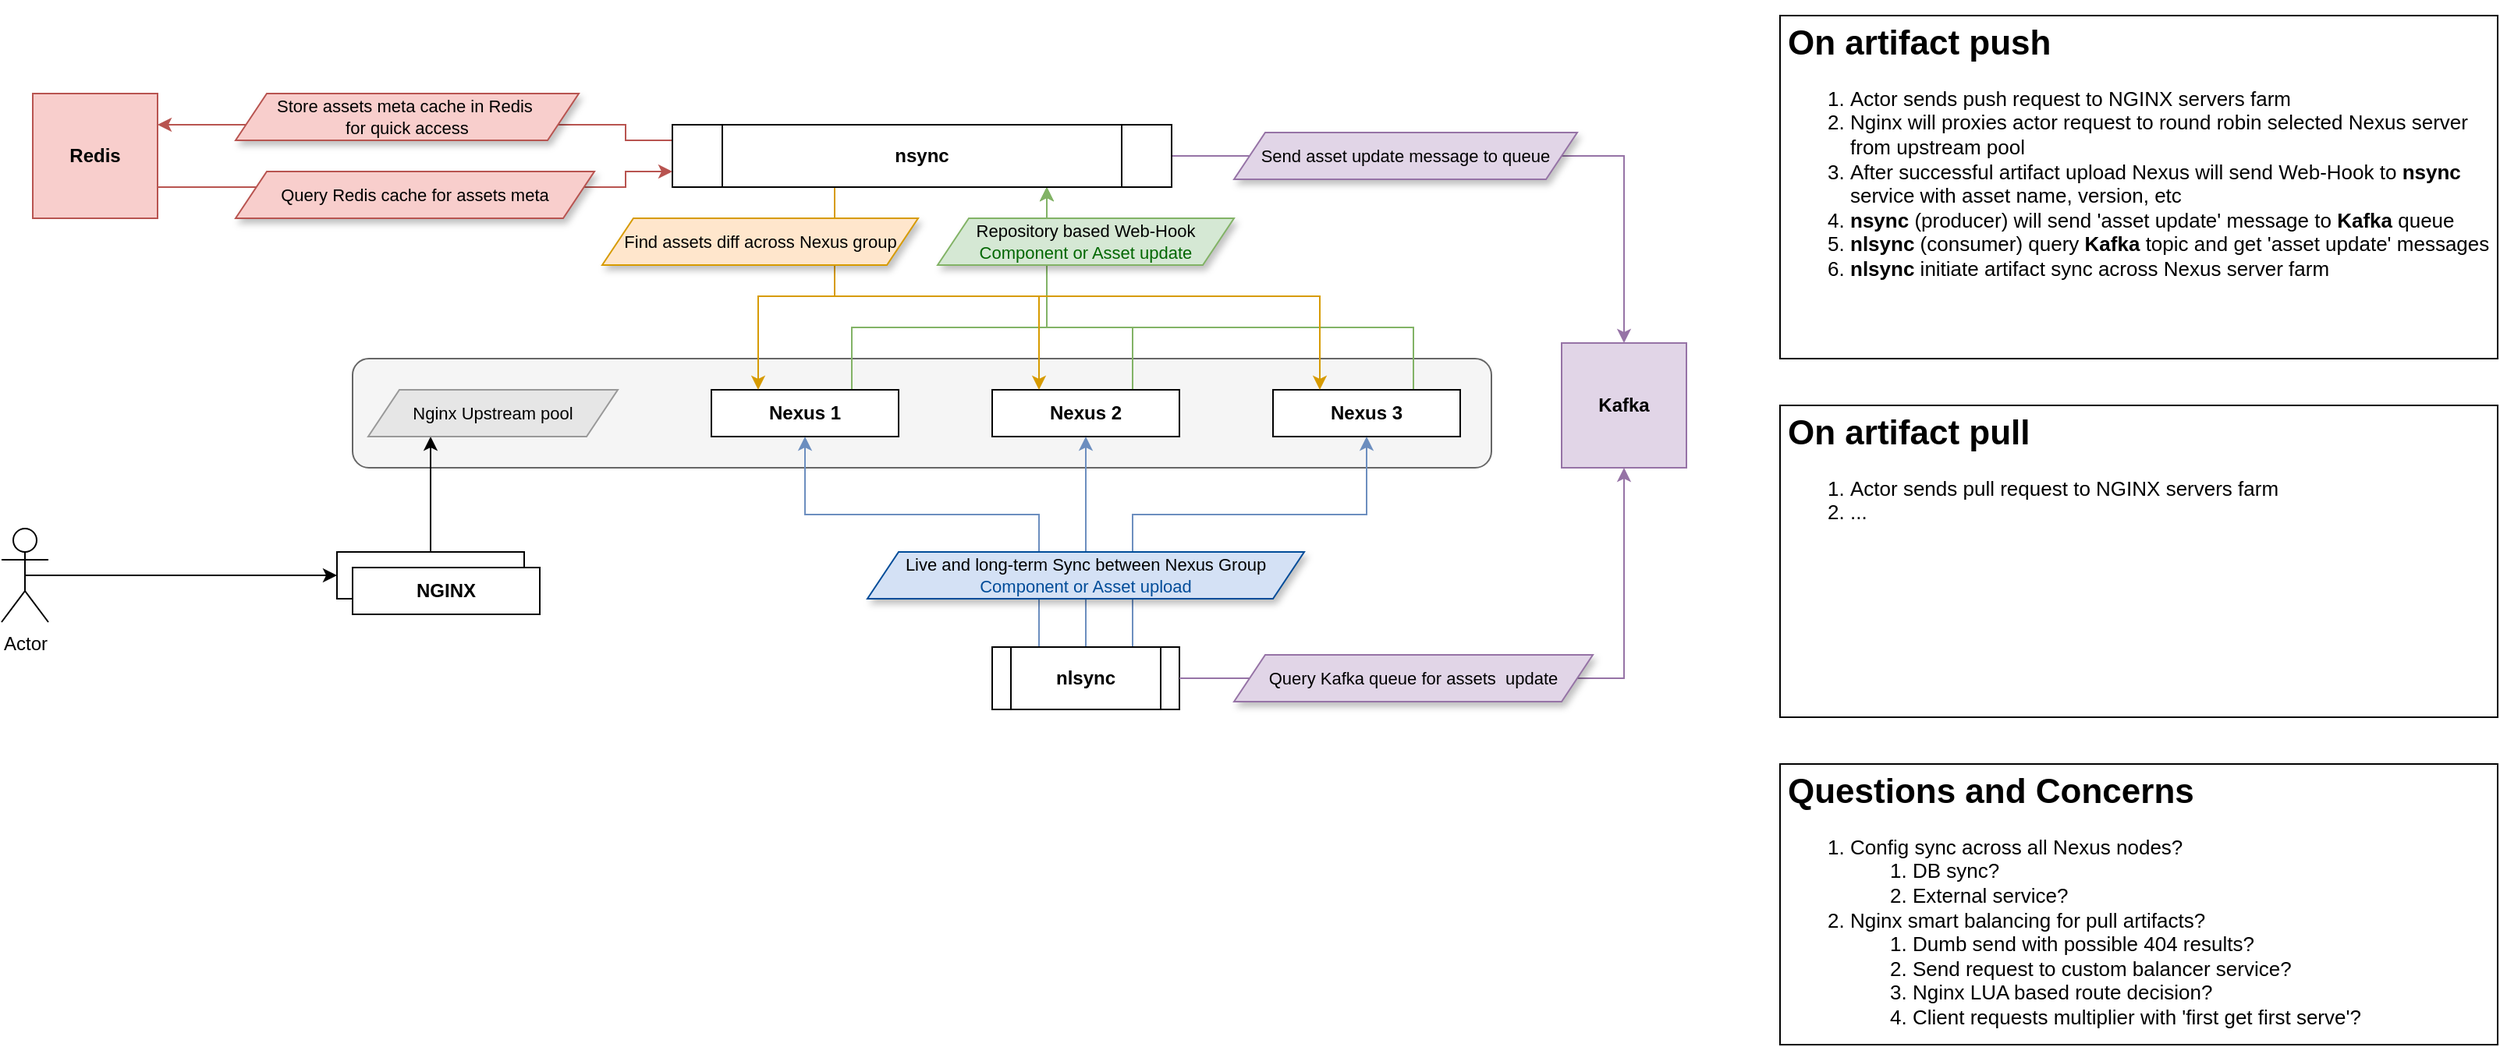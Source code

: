 <mxfile version="20.1.1" type="github"><diagram id="cP3Itts2ENlqfMBmhcql" name="Page-1"><mxGraphModel dx="1722" dy="988" grid="1" gridSize="10" guides="1" tooltips="1" connect="1" arrows="1" fold="1" page="1" pageScale="1" pageWidth="1169" pageHeight="827" math="0" shadow="0"><root><mxCell id="0"/><mxCell id="1" parent="0"/><mxCell id="u5asCRlLQNXpV9XmNsFZ-45" value="" style="rounded=1;whiteSpace=wrap;html=1;shadow=0;fontSize=11;fontColor=#333333;strokeColor=#666666;fillColor=#f5f5f5;" vertex="1" parent="1"><mxGeometry x="285" y="250" width="730" height="70" as="geometry"/></mxCell><mxCell id="u5asCRlLQNXpV9XmNsFZ-56" style="edgeStyle=orthogonalEdgeStyle;rounded=0;orthogonalLoop=1;jettySize=auto;html=1;exitX=0.5;exitY=0.5;exitDx=0;exitDy=0;exitPerimeter=0;entryX=0;entryY=0.5;entryDx=0;entryDy=0;fontSize=11;fontColor=#000000;" edge="1" parent="1" source="u5asCRlLQNXpV9XmNsFZ-1" target="u5asCRlLQNXpV9XmNsFZ-40"><mxGeometry relative="1" as="geometry"/></mxCell><mxCell id="u5asCRlLQNXpV9XmNsFZ-1" value="Actor" style="shape=umlActor;verticalLabelPosition=bottom;verticalAlign=top;html=1;outlineConnect=0;" vertex="1" parent="1"><mxGeometry x="60" y="359" width="30" height="60" as="geometry"/></mxCell><mxCell id="u5asCRlLQNXpV9XmNsFZ-79" style="edgeStyle=orthogonalEdgeStyle;rounded=0;orthogonalLoop=1;jettySize=auto;html=1;exitX=0.75;exitY=0;exitDx=0;exitDy=0;entryX=0.75;entryY=1;entryDx=0;entryDy=0;fontSize=11;fontColor=#97D077;strokeColor=#82b366;fillColor=#d5e8d4;" edge="1" parent="1" source="u5asCRlLQNXpV9XmNsFZ-2" target="u5asCRlLQNXpV9XmNsFZ-8"><mxGeometry relative="1" as="geometry"><Array as="points"><mxPoint x="605" y="230"/><mxPoint x="730" y="230"/></Array></mxGeometry></mxCell><mxCell id="u5asCRlLQNXpV9XmNsFZ-2" value="Nexus 1" style="rounded=0;whiteSpace=wrap;html=1;fontStyle=1" vertex="1" parent="1"><mxGeometry x="515" y="270" width="120" height="30" as="geometry"/></mxCell><mxCell id="u5asCRlLQNXpV9XmNsFZ-77" style="edgeStyle=orthogonalEdgeStyle;rounded=0;orthogonalLoop=1;jettySize=auto;html=1;exitX=0.75;exitY=0;exitDx=0;exitDy=0;fontSize=11;fontColor=#97D077;entryX=0.75;entryY=1;entryDx=0;entryDy=0;strokeColor=#82b366;fillColor=#d5e8d4;" edge="1" parent="1" source="u5asCRlLQNXpV9XmNsFZ-3" target="u5asCRlLQNXpV9XmNsFZ-8"><mxGeometry relative="1" as="geometry"><mxPoint x="790" y="180" as="targetPoint"/><Array as="points"><mxPoint x="785" y="230"/><mxPoint x="730" y="230"/></Array></mxGeometry></mxCell><mxCell id="u5asCRlLQNXpV9XmNsFZ-3" value="Nexus 2" style="rounded=0;whiteSpace=wrap;html=1;fontStyle=1" vertex="1" parent="1"><mxGeometry x="695" y="270" width="120" height="30" as="geometry"/></mxCell><mxCell id="u5asCRlLQNXpV9XmNsFZ-27" style="edgeStyle=orthogonalEdgeStyle;rounded=0;orthogonalLoop=1;jettySize=auto;html=1;exitX=0.75;exitY=0;exitDx=0;exitDy=0;entryX=0.75;entryY=1;entryDx=0;entryDy=0;fontColor=#97D077;fillColor=#d5e8d4;strokeColor=#82b366;" edge="1" parent="1" source="u5asCRlLQNXpV9XmNsFZ-4" target="u5asCRlLQNXpV9XmNsFZ-8"><mxGeometry relative="1" as="geometry"><Array as="points"><mxPoint x="965" y="230"/><mxPoint x="730" y="230"/></Array></mxGeometry></mxCell><mxCell id="u5asCRlLQNXpV9XmNsFZ-4" value="Nexus 3" style="rounded=0;whiteSpace=wrap;html=1;fontStyle=1" vertex="1" parent="1"><mxGeometry x="875" y="270" width="120" height="30" as="geometry"/></mxCell><mxCell id="u5asCRlLQNXpV9XmNsFZ-69" style="edgeStyle=orthogonalEdgeStyle;rounded=0;orthogonalLoop=1;jettySize=auto;html=1;exitX=1;exitY=0.5;exitDx=0;exitDy=0;entryX=0.5;entryY=0;entryDx=0;entryDy=0;fontSize=13;fontColor=#000000;fillColor=#e1d5e7;strokeColor=#9673a6;" edge="1" parent="1" source="u5asCRlLQNXpV9XmNsFZ-8" target="u5asCRlLQNXpV9XmNsFZ-67"><mxGeometry relative="1" as="geometry"/></mxCell><mxCell id="u5asCRlLQNXpV9XmNsFZ-74" style="edgeStyle=orthogonalEdgeStyle;rounded=0;orthogonalLoop=1;jettySize=auto;html=1;exitX=0.25;exitY=1;exitDx=0;exitDy=0;entryX=0.25;entryY=0;entryDx=0;entryDy=0;fontSize=13;fontColor=#000000;fillColor=#ffe6cc;strokeColor=#d79b00;" edge="1" parent="1" source="u5asCRlLQNXpV9XmNsFZ-8" target="u5asCRlLQNXpV9XmNsFZ-2"><mxGeometry relative="1" as="geometry"><Array as="points"><mxPoint x="594" y="140"/><mxPoint x="594" y="210"/><mxPoint x="545" y="210"/></Array></mxGeometry></mxCell><mxCell id="u5asCRlLQNXpV9XmNsFZ-75" style="edgeStyle=orthogonalEdgeStyle;rounded=0;orthogonalLoop=1;jettySize=auto;html=1;exitX=0.25;exitY=1;exitDx=0;exitDy=0;entryX=0.25;entryY=0;entryDx=0;entryDy=0;fontSize=13;fontColor=#000000;fillColor=#ffe6cc;strokeColor=#d79b00;" edge="1" parent="1" source="u5asCRlLQNXpV9XmNsFZ-8" target="u5asCRlLQNXpV9XmNsFZ-3"><mxGeometry relative="1" as="geometry"><Array as="points"><mxPoint x="594" y="140"/><mxPoint x="594" y="210"/><mxPoint x="725" y="210"/></Array></mxGeometry></mxCell><mxCell id="u5asCRlLQNXpV9XmNsFZ-76" style="edgeStyle=orthogonalEdgeStyle;rounded=0;orthogonalLoop=1;jettySize=auto;html=1;exitX=0.25;exitY=1;exitDx=0;exitDy=0;entryX=0.25;entryY=0;entryDx=0;entryDy=0;fontSize=13;fontColor=#000000;fillColor=#ffe6cc;strokeColor=#d79b00;" edge="1" parent="1" source="u5asCRlLQNXpV9XmNsFZ-8" target="u5asCRlLQNXpV9XmNsFZ-4"><mxGeometry relative="1" as="geometry"><Array as="points"><mxPoint x="594" y="140"/><mxPoint x="594" y="210"/><mxPoint x="905" y="210"/></Array></mxGeometry></mxCell><mxCell id="u5asCRlLQNXpV9XmNsFZ-82" style="edgeStyle=orthogonalEdgeStyle;rounded=0;orthogonalLoop=1;jettySize=auto;html=1;exitX=0;exitY=0.25;exitDx=0;exitDy=0;fontSize=11;fontColor=#000000;entryX=1;entryY=0.25;entryDx=0;entryDy=0;fillColor=#f8cecc;strokeColor=#b85450;" edge="1" parent="1" source="u5asCRlLQNXpV9XmNsFZ-8" target="u5asCRlLQNXpV9XmNsFZ-59"><mxGeometry relative="1" as="geometry"><Array as="points"><mxPoint x="460" y="110"/><mxPoint x="460" y="100"/></Array></mxGeometry></mxCell><mxCell id="u5asCRlLQNXpV9XmNsFZ-8" value="nsync" style="shape=process;whiteSpace=wrap;html=1;backgroundOutline=1;fontStyle=1" vertex="1" parent="1"><mxGeometry x="490" y="100" width="320" height="40" as="geometry"/></mxCell><mxCell id="u5asCRlLQNXpV9XmNsFZ-33" style="edgeStyle=orthogonalEdgeStyle;rounded=0;orthogonalLoop=1;jettySize=auto;html=1;exitX=0.75;exitY=0;exitDx=0;exitDy=0;entryX=0.5;entryY=1;entryDx=0;entryDy=0;fontSize=11;fontColor=#006600;fillColor=#dae8fc;strokeColor=#6c8ebf;" edge="1" parent="1" source="u5asCRlLQNXpV9XmNsFZ-9" target="u5asCRlLQNXpV9XmNsFZ-4"><mxGeometry relative="1" as="geometry"><Array as="points"><mxPoint x="785" y="350"/><mxPoint x="935" y="350"/></Array></mxGeometry></mxCell><mxCell id="u5asCRlLQNXpV9XmNsFZ-34" style="edgeStyle=orthogonalEdgeStyle;rounded=0;orthogonalLoop=1;jettySize=auto;html=1;exitX=0.25;exitY=0;exitDx=0;exitDy=0;fontSize=11;fontColor=#006600;fillColor=#dae8fc;strokeColor=#6c8ebf;entryX=0.5;entryY=1;entryDx=0;entryDy=0;" edge="1" parent="1" source="u5asCRlLQNXpV9XmNsFZ-9" target="u5asCRlLQNXpV9XmNsFZ-2"><mxGeometry relative="1" as="geometry"><mxPoint x="565" y="370" as="targetPoint"/><Array as="points"><mxPoint x="725" y="350"/><mxPoint x="575" y="350"/></Array></mxGeometry></mxCell><mxCell id="u5asCRlLQNXpV9XmNsFZ-68" style="edgeStyle=orthogonalEdgeStyle;rounded=0;orthogonalLoop=1;jettySize=auto;html=1;exitX=0.5;exitY=0;exitDx=0;exitDy=0;entryX=0.5;entryY=1;entryDx=0;entryDy=0;fontSize=11;fontColor=#006600;strokeColor=#6c8ebf;fillColor=#dae8fc;" edge="1" parent="1" source="u5asCRlLQNXpV9XmNsFZ-9" target="u5asCRlLQNXpV9XmNsFZ-3"><mxGeometry relative="1" as="geometry"/></mxCell><mxCell id="u5asCRlLQNXpV9XmNsFZ-9" value="nlsync" style="shape=process;whiteSpace=wrap;html=1;backgroundOutline=1;fontStyle=1" vertex="1" parent="1"><mxGeometry x="695" y="435" width="120" height="40" as="geometry"/></mxCell><mxCell id="u5asCRlLQNXpV9XmNsFZ-30" value="Repository based Web-Hook&lt;font style=&quot;font-size: 11px;&quot;&gt;&lt;br style=&quot;font-size: 11px;&quot;&gt;&lt;font color=&quot;#006600&quot; style=&quot;font-size: 11px;&quot;&gt;Component or Asset update&lt;/font&gt;&lt;/font&gt;" style="shape=parallelogram;perimeter=parallelogramPerimeter;whiteSpace=wrap;html=1;fixedSize=1;shadow=1;fontColor=default;strokeColor=#82b366;fillColor=#d5e8d4;gradientColor=none;rounded=0;fontSize=11;" vertex="1" parent="1"><mxGeometry x="660" y="160" width="190" height="30" as="geometry"/></mxCell><mxCell id="u5asCRlLQNXpV9XmNsFZ-35" value="Live and long-term Sync between Nexus Group&lt;font style=&quot;font-size: 11px;&quot;&gt;&lt;br style=&quot;font-size: 11px;&quot;&gt;&lt;font color=&quot;#004c99&quot; style=&quot;font-size: 11px;&quot;&gt;Component or Asset upload&lt;/font&gt;&lt;/font&gt;" style="shape=parallelogram;perimeter=parallelogramPerimeter;whiteSpace=wrap;html=1;fixedSize=1;shadow=1;fontColor=default;strokeColor=#004C99;fillColor=#D4E1F5;gradientColor=none;rounded=0;fontSize=11;" vertex="1" parent="1"><mxGeometry x="615" y="374" width="280" height="30" as="geometry"/></mxCell><mxCell id="u5asCRlLQNXpV9XmNsFZ-39" value="Find assets diff across Nexus group" style="shape=parallelogram;perimeter=parallelogramPerimeter;whiteSpace=wrap;html=1;fixedSize=1;shadow=1;strokeColor=#d79b00;fillColor=#ffe6cc;rounded=0;fontSize=11;" vertex="1" parent="1"><mxGeometry x="445" y="160" width="202.5" height="30" as="geometry"/></mxCell><mxCell id="u5asCRlLQNXpV9XmNsFZ-42" value="" style="group;fontStyle=1" vertex="1" connectable="0" parent="1"><mxGeometry x="275" y="374" width="130" height="40" as="geometry"/></mxCell><mxCell id="u5asCRlLQNXpV9XmNsFZ-40" value="" style="rounded=0;whiteSpace=wrap;html=1;shadow=0;fontSize=12;fontColor=default;strokeColor=default;fillColor=default;" vertex="1" parent="u5asCRlLQNXpV9XmNsFZ-42"><mxGeometry width="120" height="30" as="geometry"/></mxCell><mxCell id="u5asCRlLQNXpV9XmNsFZ-41" value="NGINX" style="rounded=0;whiteSpace=wrap;html=1;shadow=0;fontSize=12;fontColor=default;strokeColor=default;fillColor=default;fontStyle=1" vertex="1" parent="u5asCRlLQNXpV9XmNsFZ-42"><mxGeometry x="10" y="10" width="120" height="30" as="geometry"/></mxCell><mxCell id="u5asCRlLQNXpV9XmNsFZ-46" style="edgeStyle=orthogonalEdgeStyle;rounded=0;orthogonalLoop=1;jettySize=auto;html=1;exitX=0.5;exitY=0;exitDx=0;exitDy=0;entryX=0.25;entryY=1;entryDx=0;entryDy=0;fontSize=11;fontColor=#BF8854;" edge="1" parent="1" source="u5asCRlLQNXpV9XmNsFZ-40" target="u5asCRlLQNXpV9XmNsFZ-52"><mxGeometry relative="1" as="geometry"><mxPoint x="350" y="300" as="targetPoint"/></mxGeometry></mxCell><mxCell id="u5asCRlLQNXpV9XmNsFZ-52" value="Nginx Upstream pool" style="shape=parallelogram;perimeter=parallelogramPerimeter;whiteSpace=wrap;html=1;fixedSize=1;shadow=0;fontSize=11;fontColor=#000000;strokeColor=#999999;fillColor=#E6E6E6;labelBackgroundColor=none;" vertex="1" parent="1"><mxGeometry x="295" y="270" width="160" height="30" as="geometry"/></mxCell><mxCell id="u5asCRlLQNXpV9XmNsFZ-84" style="edgeStyle=orthogonalEdgeStyle;rounded=0;orthogonalLoop=1;jettySize=auto;html=1;exitX=1;exitY=0.75;exitDx=0;exitDy=0;entryX=0;entryY=0.75;entryDx=0;entryDy=0;fontSize=11;fontColor=#000000;startArrow=none;startFill=0;endArrow=classic;endFill=1;fillColor=#f8cecc;strokeColor=#b85450;" edge="1" parent="1" source="u5asCRlLQNXpV9XmNsFZ-59" target="u5asCRlLQNXpV9XmNsFZ-8"><mxGeometry relative="1" as="geometry"><Array as="points"><mxPoint x="460" y="140"/><mxPoint x="460" y="130"/></Array></mxGeometry></mxCell><mxCell id="u5asCRlLQNXpV9XmNsFZ-59" value="Redis" style="rounded=0;whiteSpace=wrap;html=1;shadow=0;labelBackgroundColor=none;fontSize=12;strokeColor=#b85450;fillColor=#f8cecc;fontStyle=1" vertex="1" parent="1"><mxGeometry x="80" y="80" width="80" height="80" as="geometry"/></mxCell><mxCell id="u5asCRlLQNXpV9XmNsFZ-62" value="Store assets meta cache in Redis&amp;nbsp;&lt;br style=&quot;font-size: 11px;&quot;&gt;for quick access" style="shape=parallelogram;perimeter=parallelogramPerimeter;whiteSpace=wrap;html=1;fixedSize=1;shadow=1;strokeColor=#b85450;fillColor=#f8cecc;rounded=0;fontSize=11;" vertex="1" parent="1"><mxGeometry x="210" y="80" width="220" height="30" as="geometry"/></mxCell><mxCell id="u5asCRlLQNXpV9XmNsFZ-63" value="Query Redis cache for assets meta" style="shape=parallelogram;perimeter=parallelogramPerimeter;whiteSpace=wrap;html=1;fixedSize=1;shadow=1;strokeColor=#b85450;fillColor=#f8cecc;rounded=0;fontSize=11;" vertex="1" parent="1"><mxGeometry x="210" y="130" width="230" height="30" as="geometry"/></mxCell><mxCell id="u5asCRlLQNXpV9XmNsFZ-64" value="&lt;h1&gt;On artifact push&lt;/h1&gt;&lt;p&gt;&lt;/p&gt;&lt;ol style=&quot;font-size: 13px;&quot;&gt;&lt;li&gt;Actor sends push request to NGINX servers farm&lt;/li&gt;&lt;li&gt;Nginx will proxies actor request to round robin selected Nexus server from upstream pool&lt;/li&gt;&lt;li&gt;After successful artifact upload Nexus will send Web-Hook to &lt;b&gt;nsync&lt;/b&gt; service with asset name, version, etc&lt;/li&gt;&lt;li&gt;&lt;b&gt;nsync&lt;/b&gt; (producer) will send 'asset update' message to &lt;b&gt;Kafka&lt;/b&gt; queue&lt;/li&gt;&lt;li&gt;&lt;b&gt;nlsync&lt;/b&gt; (consumer) query &lt;b&gt;Kafka&lt;/b&gt; topic and get 'asset update' messages&lt;/li&gt;&lt;li&gt;&lt;b&gt;nlsync&lt;/b&gt;&amp;nbsp;initiate artifact sync across Nexus server farm&lt;/li&gt;&lt;/ol&gt;&lt;p&gt;&lt;/p&gt;" style="text;html=1;strokeColor=default;fillColor=default;spacing=5;spacingTop=-20;whiteSpace=wrap;overflow=hidden;rounded=0;shadow=0;labelBackgroundColor=none;fontSize=11;fontColor=#000000;" vertex="1" parent="1"><mxGeometry x="1200" y="30" width="460" height="220" as="geometry"/></mxCell><mxCell id="u5asCRlLQNXpV9XmNsFZ-66" value="&lt;h1&gt;On artifact pull&lt;/h1&gt;&lt;p&gt;&lt;/p&gt;&lt;ol style=&quot;font-size: 13px;&quot;&gt;&lt;li&gt;Actor sends pull request to NGINX servers farm&lt;/li&gt;&lt;li&gt;...&lt;/li&gt;&lt;/ol&gt;&lt;p&gt;&lt;/p&gt;" style="text;html=1;strokeColor=default;fillColor=default;spacing=5;spacingTop=-20;whiteSpace=wrap;overflow=hidden;rounded=0;shadow=0;labelBackgroundColor=none;fontSize=11;fontColor=#000000;" vertex="1" parent="1"><mxGeometry x="1200" y="280" width="460" height="200" as="geometry"/></mxCell><mxCell id="u5asCRlLQNXpV9XmNsFZ-70" style="edgeStyle=orthogonalEdgeStyle;rounded=0;orthogonalLoop=1;jettySize=auto;html=1;exitX=0.5;exitY=1;exitDx=0;exitDy=0;entryX=1;entryY=0.5;entryDx=0;entryDy=0;fontSize=13;fontColor=#000000;startArrow=classic;startFill=1;endArrow=none;endFill=0;fillColor=#e1d5e7;strokeColor=#9673a6;" edge="1" parent="1" source="u5asCRlLQNXpV9XmNsFZ-67" target="u5asCRlLQNXpV9XmNsFZ-9"><mxGeometry relative="1" as="geometry"/></mxCell><mxCell id="u5asCRlLQNXpV9XmNsFZ-67" value="Kafka" style="rounded=0;whiteSpace=wrap;html=1;shadow=0;labelBackgroundColor=none;fontSize=12;strokeColor=#9673a6;fillColor=#e1d5e7;fontStyle=1" vertex="1" parent="1"><mxGeometry x="1060" y="240" width="80" height="80" as="geometry"/></mxCell><mxCell id="u5asCRlLQNXpV9XmNsFZ-80" value="Send asset update message to queue" style="shape=parallelogram;perimeter=parallelogramPerimeter;whiteSpace=wrap;html=1;fixedSize=1;shadow=1;strokeColor=#9673a6;fillColor=#e1d5e7;rounded=0;fontSize=11;" vertex="1" parent="1"><mxGeometry x="850" y="105" width="220" height="30" as="geometry"/></mxCell><mxCell id="u5asCRlLQNXpV9XmNsFZ-81" value="Query Kafka queue for assets &amp;nbsp;update" style="shape=parallelogram;perimeter=parallelogramPerimeter;whiteSpace=wrap;html=1;fixedSize=1;shadow=1;strokeColor=#9673a6;fillColor=#e1d5e7;rounded=0;fontSize=11;" vertex="1" parent="1"><mxGeometry x="850" y="440" width="230" height="30" as="geometry"/></mxCell><mxCell id="u5asCRlLQNXpV9XmNsFZ-85" value="&lt;h1&gt;Questions and Concerns&lt;/h1&gt;&lt;p&gt;&lt;/p&gt;&lt;ol style=&quot;font-size: 13px;&quot;&gt;&lt;li&gt;Config sync across all Nexus nodes?&lt;/li&gt;&lt;ol&gt;&lt;li&gt;DB sync?&lt;/li&gt;&lt;li&gt;External service?&lt;/li&gt;&lt;/ol&gt;&lt;li&gt;Nginx smart balancing for pull artifacts?&lt;/li&gt;&lt;ol&gt;&lt;li&gt;Dumb send with possible 404 results?&lt;/li&gt;&lt;li&gt;Send request to custom balancer service?&lt;/li&gt;&lt;li&gt;Nginx LUA based route decision?&lt;/li&gt;&lt;li&gt;Client requests multiplier with 'first get first serve'?&lt;/li&gt;&lt;/ol&gt;&lt;/ol&gt;&lt;p&gt;&lt;/p&gt;" style="text;html=1;strokeColor=default;fillColor=default;spacing=5;spacingTop=-20;whiteSpace=wrap;overflow=hidden;rounded=0;shadow=0;labelBackgroundColor=none;fontSize=11;fontColor=#000000;" vertex="1" parent="1"><mxGeometry x="1200" y="510" width="460" height="180" as="geometry"/></mxCell></root></mxGraphModel></diagram></mxfile>